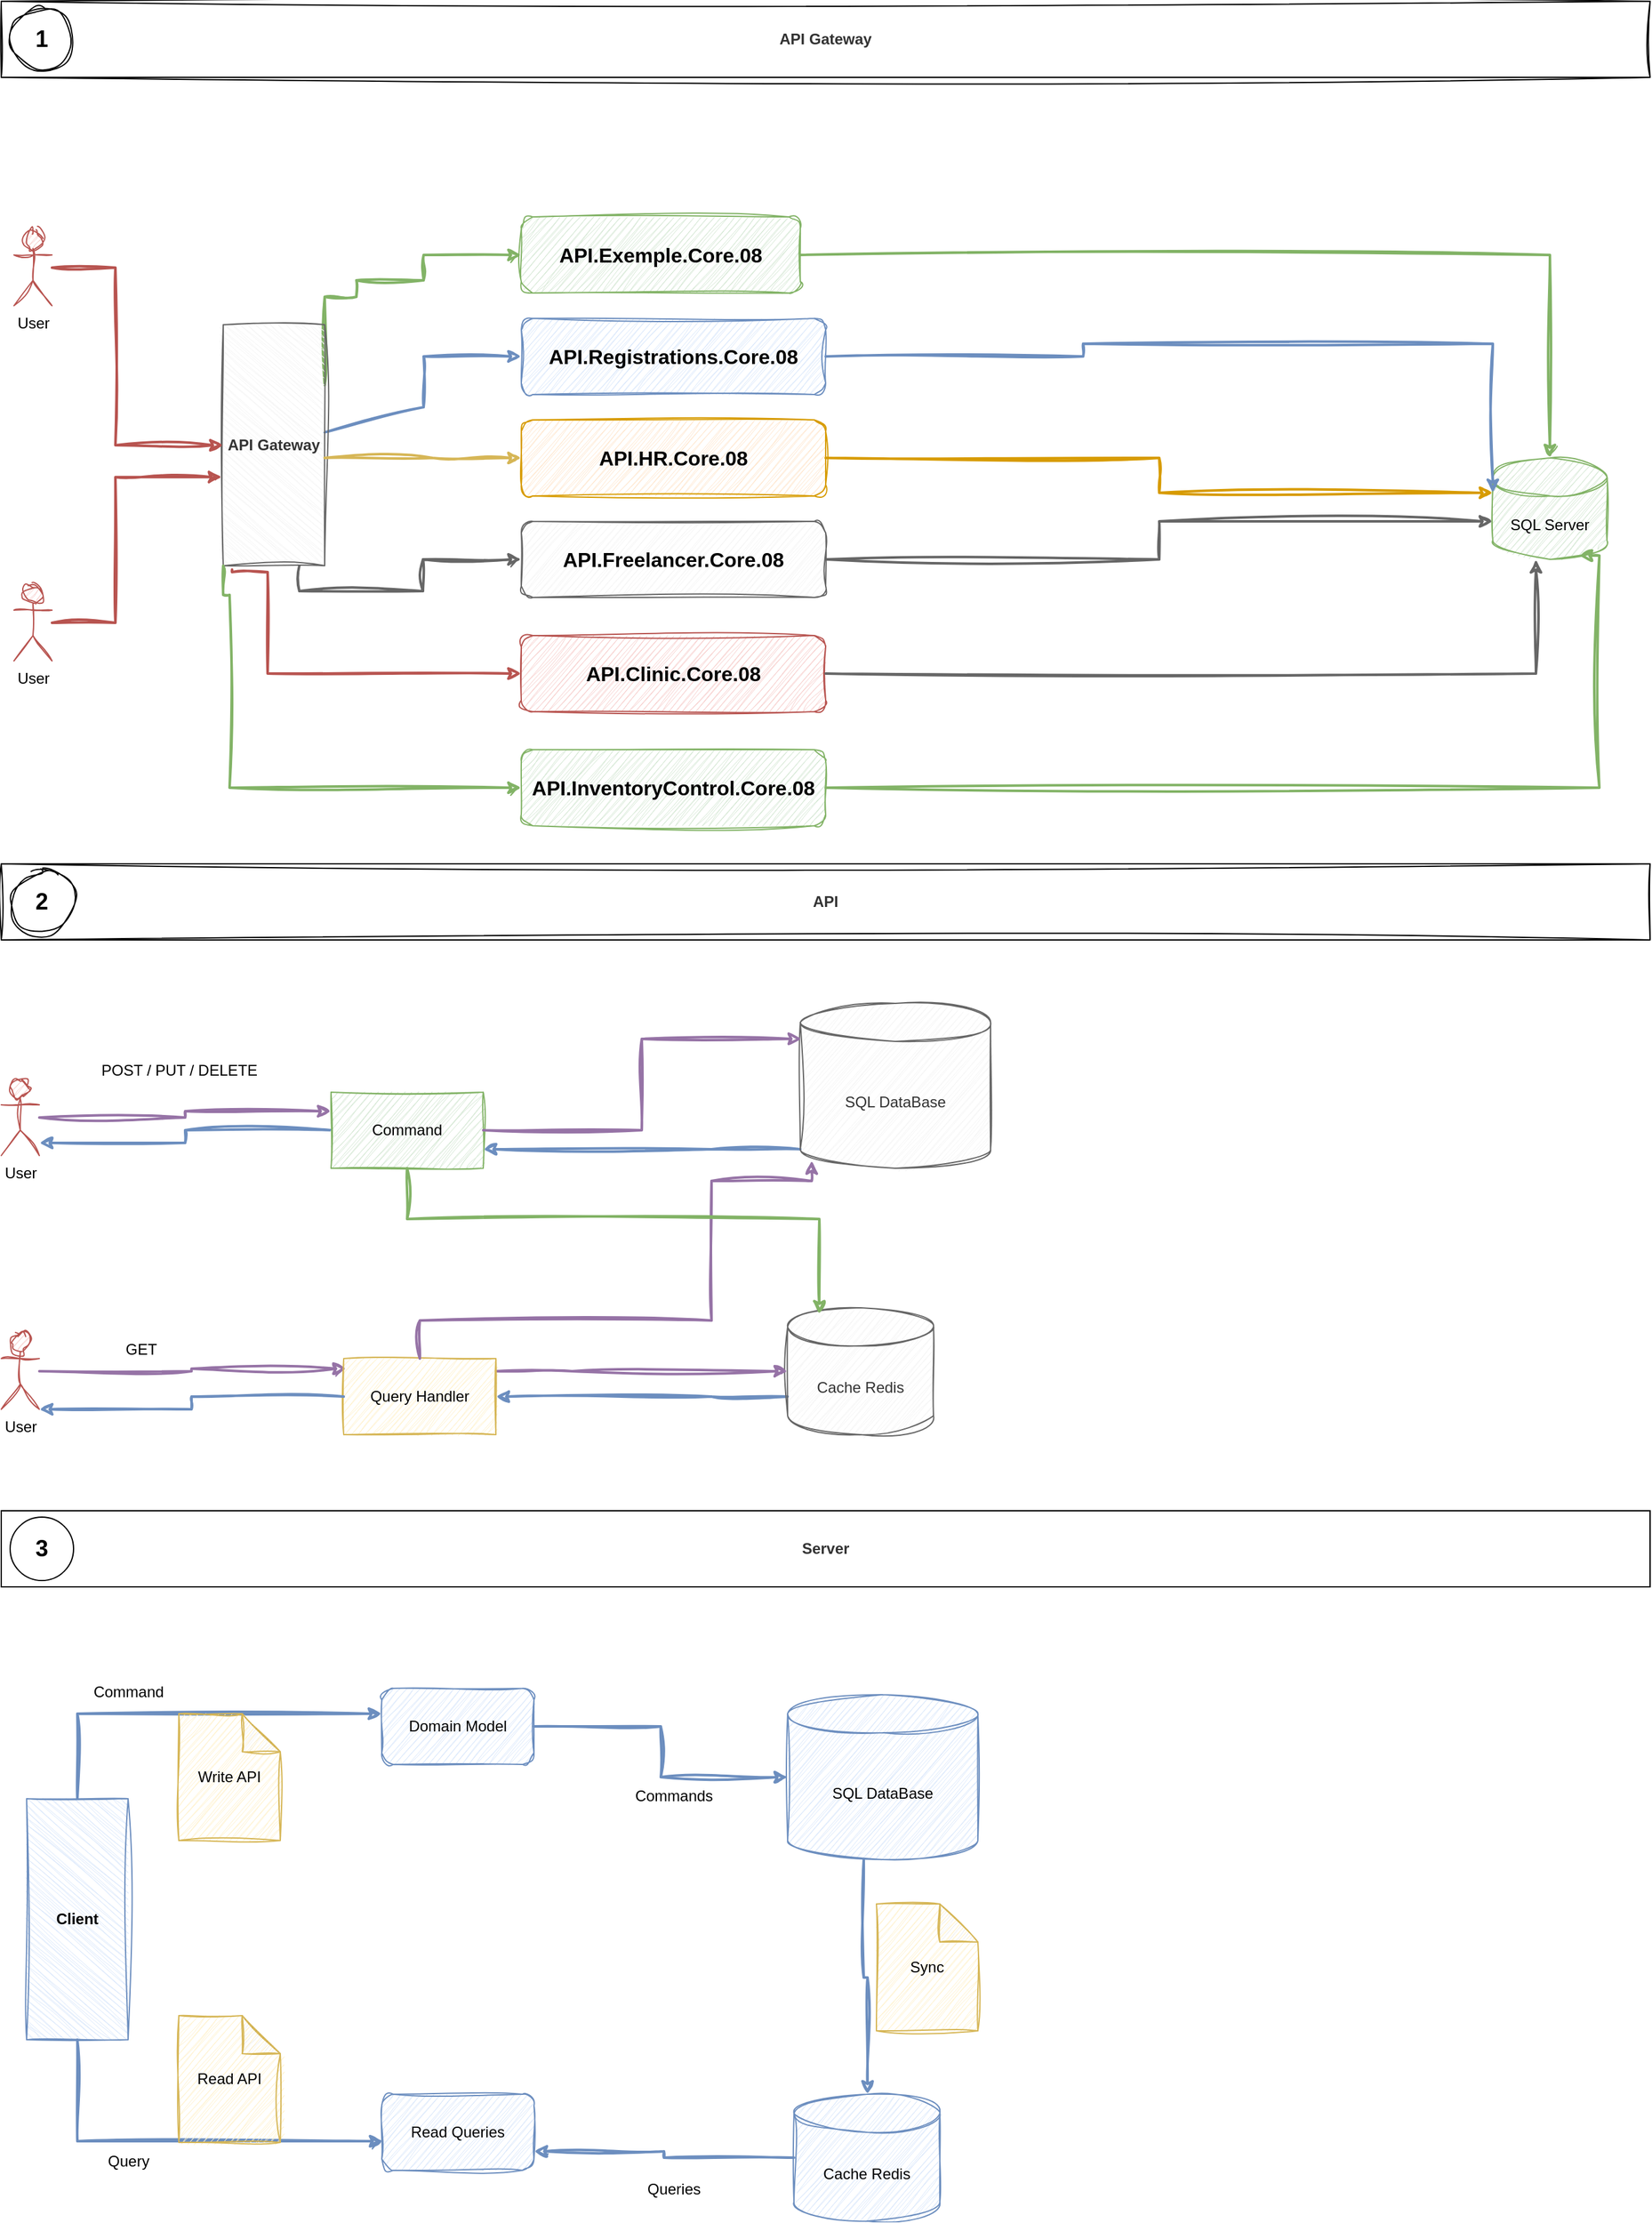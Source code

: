 <mxfile version="24.0.4" type="device">
  <diagram id="UpnjxEBypnCfxaO6hWaG" name="API Gateway">
    <mxGraphModel dx="2074" dy="836" grid="1" gridSize="10" guides="1" tooltips="1" connect="1" arrows="1" fold="1" page="1" pageScale="1" pageWidth="827" pageHeight="1169" math="0" shadow="0">
      <root>
        <mxCell id="0" />
        <mxCell id="1" parent="0" />
        <mxCell id="lg76CUhgI_q97KbNqbia-1" style="edgeStyle=orthogonalEdgeStyle;rounded=0;orthogonalLoop=1;jettySize=auto;html=1;entryX=0;entryY=0.5;entryDx=0;entryDy=0;exitX=0.25;exitY=0;exitDx=0;exitDy=0;fillColor=#d5e8d4;strokeColor=#82b366;strokeWidth=2;sketch=1;curveFitting=1;jiggle=2;" parent="1" source="lg76CUhgI_q97KbNqbia-4" target="lg76CUhgI_q97KbNqbia-10" edge="1">
          <mxGeometry relative="1" as="geometry">
            <Array as="points">
              <mxPoint x="300" y="273" />
              <mxPoint x="300" y="260" />
              <mxPoint x="353" y="260" />
              <mxPoint x="353" y="240" />
            </Array>
          </mxGeometry>
        </mxCell>
        <mxCell id="lg76CUhgI_q97KbNqbia-2" style="edgeStyle=orthogonalEdgeStyle;rounded=0;orthogonalLoop=1;jettySize=auto;html=1;strokeWidth=2;fillColor=#dae8fc;strokeColor=#6c8ebf;sketch=1;curveFitting=1;jiggle=2;" parent="1" source="lg76CUhgI_q97KbNqbia-4" target="lg76CUhgI_q97KbNqbia-11" edge="1">
          <mxGeometry relative="1" as="geometry">
            <Array as="points">
              <mxPoint x="353" y="360" />
              <mxPoint x="353" y="320" />
            </Array>
          </mxGeometry>
        </mxCell>
        <mxCell id="lg76CUhgI_q97KbNqbia-4" value="API Gateway" style="rounded=0;whiteSpace=wrap;html=1;rotation=90;verticalAlign=middle;horizontal=0;fontStyle=1;fillColor=#f5f5f5;fontColor=#333333;strokeColor=#666666;sketch=1;curveFitting=1;jiggle=2;" parent="1" vertex="1">
          <mxGeometry x="140" y="350" width="190" height="80" as="geometry" />
        </mxCell>
        <mxCell id="lg76CUhgI_q97KbNqbia-5" style="edgeStyle=orthogonalEdgeStyle;rounded=0;orthogonalLoop=1;jettySize=auto;html=1;fillColor=#f8cecc;strokeColor=#b85450;strokeWidth=2;sketch=1;curveFitting=1;jiggle=2;" parent="1" source="lg76CUhgI_q97KbNqbia-6" target="lg76CUhgI_q97KbNqbia-4" edge="1">
          <mxGeometry relative="1" as="geometry">
            <Array as="points">
              <mxPoint x="110" y="250" />
              <mxPoint x="110" y="390" />
            </Array>
          </mxGeometry>
        </mxCell>
        <mxCell id="lg76CUhgI_q97KbNqbia-6" value="User" style="shape=umlActor;verticalLabelPosition=bottom;verticalAlign=top;html=1;outlineConnect=0;fillColor=#f8cecc;strokeColor=#b85450;sketch=1;curveFitting=1;jiggle=2;" parent="1" vertex="1">
          <mxGeometry x="30" y="220" width="30" height="60" as="geometry" />
        </mxCell>
        <mxCell id="lg76CUhgI_q97KbNqbia-7" value="User" style="shape=umlActor;verticalLabelPosition=bottom;verticalAlign=top;html=1;outlineConnect=0;fillColor=#f8cecc;strokeColor=#b85450;sketch=1;curveFitting=1;jiggle=2;" parent="1" vertex="1">
          <mxGeometry x="30" y="500" width="30" height="60" as="geometry" />
        </mxCell>
        <mxCell id="lg76CUhgI_q97KbNqbia-8" style="edgeStyle=orthogonalEdgeStyle;rounded=0;orthogonalLoop=1;jettySize=auto;html=1;entryX=0.632;entryY=1.013;entryDx=0;entryDy=0;entryPerimeter=0;fillColor=#f8cecc;strokeColor=#b85450;strokeWidth=2;sketch=1;curveFitting=1;jiggle=2;" parent="1" source="lg76CUhgI_q97KbNqbia-7" target="lg76CUhgI_q97KbNqbia-4" edge="1">
          <mxGeometry relative="1" as="geometry">
            <Array as="points">
              <mxPoint x="110" y="530" />
              <mxPoint x="110" y="415" />
            </Array>
          </mxGeometry>
        </mxCell>
        <mxCell id="lg76CUhgI_q97KbNqbia-9" style="edgeStyle=orthogonalEdgeStyle;rounded=0;orthogonalLoop=1;jettySize=auto;html=1;strokeWidth=2;fillColor=#d5e8d4;strokeColor=#82b366;sketch=1;curveFitting=1;jiggle=2;" parent="1" source="lg76CUhgI_q97KbNqbia-10" target="lg76CUhgI_q97KbNqbia-14" edge="1">
          <mxGeometry relative="1" as="geometry" />
        </mxCell>
        <mxCell id="lg76CUhgI_q97KbNqbia-10" value="&lt;span style=&quot;font-size: 16px; font-weight: 700;&quot;&gt;API.Exemple.Core.08&lt;/span&gt;" style="rounded=1;whiteSpace=wrap;html=1;fillColor=#d5e8d4;strokeColor=#82b366;sketch=1;curveFitting=1;jiggle=2;" parent="1" vertex="1">
          <mxGeometry x="430" y="210" width="220" height="60" as="geometry" />
        </mxCell>
        <mxCell id="lg76CUhgI_q97KbNqbia-11" value="&lt;span style=&quot;font-size: 16px; font-weight: 700;&quot;&gt;API.Registrations.Core.08&lt;/span&gt;" style="rounded=1;whiteSpace=wrap;html=1;fillColor=#dae8fc;strokeColor=#6c8ebf;sketch=1;curveFitting=1;jiggle=2;" parent="1" vertex="1">
          <mxGeometry x="430" y="290" width="240" height="60" as="geometry" />
        </mxCell>
        <mxCell id="lg76CUhgI_q97KbNqbia-12" style="edgeStyle=orthogonalEdgeStyle;rounded=0;orthogonalLoop=1;jettySize=auto;html=1;strokeWidth=2;fillColor=#ffe6cc;strokeColor=#d79b00;sketch=1;curveFitting=1;jiggle=2;entryX=0;entryY=0;entryDx=0;entryDy=27.5;entryPerimeter=0;" parent="1" source="lg76CUhgI_q97KbNqbia-13" target="lg76CUhgI_q97KbNqbia-14" edge="1">
          <mxGeometry relative="1" as="geometry">
            <mxPoint x="715" y="740" as="targetPoint" />
          </mxGeometry>
        </mxCell>
        <mxCell id="lg76CUhgI_q97KbNqbia-13" value="&lt;span style=&quot;font-size: 16px; font-weight: 700;&quot;&gt;API.HR.Core.08&lt;/span&gt;" style="rounded=1;whiteSpace=wrap;html=1;fillColor=#ffe6cc;strokeColor=#d79b00;sketch=1;curveFitting=1;jiggle=2;" parent="1" vertex="1">
          <mxGeometry x="430" y="370" width="240" height="60" as="geometry" />
        </mxCell>
        <mxCell id="lg76CUhgI_q97KbNqbia-14" value="SQL Server" style="shape=cylinder3;whiteSpace=wrap;html=1;boundedLbl=1;backgroundOutline=1;size=15;fillColor=#d5e8d4;strokeColor=#82b366;sketch=1;curveFitting=1;jiggle=2;" parent="1" vertex="1">
          <mxGeometry x="1196" y="400" width="90" height="80" as="geometry" />
        </mxCell>
        <mxCell id="lg76CUhgI_q97KbNqbia-16" style="edgeStyle=orthogonalEdgeStyle;rounded=0;orthogonalLoop=1;jettySize=auto;html=1;entryX=0;entryY=0;entryDx=0;entryDy=27.5;entryPerimeter=0;fillColor=#dae8fc;strokeColor=#6c8ebf;strokeWidth=2;sketch=1;curveFitting=1;jiggle=2;" parent="1" source="lg76CUhgI_q97KbNqbia-11" target="lg76CUhgI_q97KbNqbia-14" edge="1">
          <mxGeometry relative="1" as="geometry">
            <mxPoint x="670" y="322.5" as="targetPoint" />
            <Array as="points">
              <mxPoint x="873" y="320" />
              <mxPoint x="873" y="310" />
              <mxPoint x="1196" y="310" />
            </Array>
          </mxGeometry>
        </mxCell>
        <mxCell id="lg76CUhgI_q97KbNqbia-18" value="&lt;span style=&quot;color: rgb(51, 51, 51); font-weight: 700;&quot;&gt;API Gateway&lt;/span&gt;" style="rounded=0;whiteSpace=wrap;html=1;sketch=1;curveFitting=1;jiggle=2;" parent="1" vertex="1">
          <mxGeometry x="20" y="40" width="1300" height="60" as="geometry" />
        </mxCell>
        <mxCell id="lg76CUhgI_q97KbNqbia-19" value="&lt;b&gt;&lt;font style=&quot;font-size: 18px;&quot;&gt;1&lt;/font&gt;&lt;/b&gt;" style="ellipse;whiteSpace=wrap;html=1;aspect=fixed;sketch=1;curveFitting=1;jiggle=2;" parent="1" vertex="1">
          <mxGeometry x="27" y="45" width="50" height="50" as="geometry" />
        </mxCell>
        <mxCell id="lg76CUhgI_q97KbNqbia-20" value="&lt;font color=&quot;#333333&quot;&gt;&lt;b&gt;API&lt;/b&gt;&lt;/font&gt;" style="rounded=0;whiteSpace=wrap;html=1;sketch=1;curveFitting=1;jiggle=2;" parent="1" vertex="1">
          <mxGeometry x="20" y="720" width="1300" height="60" as="geometry" />
        </mxCell>
        <mxCell id="lg76CUhgI_q97KbNqbia-21" value="&lt;b&gt;&lt;font style=&quot;font-size: 18px;&quot;&gt;2&lt;/font&gt;&lt;/b&gt;" style="ellipse;whiteSpace=wrap;html=1;aspect=fixed;sketch=1;curveFitting=1;jiggle=2;" parent="1" vertex="1">
          <mxGeometry x="27" y="725" width="50" height="50" as="geometry" />
        </mxCell>
        <mxCell id="lg76CUhgI_q97KbNqbia-22" style="edgeStyle=orthogonalEdgeStyle;rounded=0;orthogonalLoop=1;jettySize=auto;html=1;entryX=1;entryY=0.75;entryDx=0;entryDy=0;fillColor=#dae8fc;strokeColor=#6c8ebf;strokeWidth=2;sketch=1;curveFitting=1;jiggle=2;" parent="1" source="lg76CUhgI_q97KbNqbia-23" target="lg76CUhgI_q97KbNqbia-36" edge="1">
          <mxGeometry relative="1" as="geometry">
            <Array as="points">
              <mxPoint x="580" y="945" />
              <mxPoint x="580" y="945" />
            </Array>
          </mxGeometry>
        </mxCell>
        <mxCell id="lg76CUhgI_q97KbNqbia-23" value="SQL DataBase" style="shape=cylinder3;whiteSpace=wrap;html=1;boundedLbl=1;backgroundOutline=1;size=15;sketch=1;curveFitting=1;jiggle=2;fillColor=#f5f5f5;fontColor=#333333;strokeColor=#666666;" parent="1" vertex="1">
          <mxGeometry x="650" y="830" width="150" height="130" as="geometry" />
        </mxCell>
        <mxCell id="lg76CUhgI_q97KbNqbia-24" style="edgeStyle=orthogonalEdgeStyle;rounded=0;orthogonalLoop=1;jettySize=auto;html=1;entryX=1;entryY=0.5;entryDx=0;entryDy=0;sketch=1;curveFitting=1;jiggle=2;fillColor=#dae8fc;strokeColor=#6c8ebf;strokeWidth=2;" parent="1" source="lg76CUhgI_q97KbNqbia-25" target="lg76CUhgI_q97KbNqbia-31" edge="1">
          <mxGeometry relative="1" as="geometry">
            <Array as="points">
              <mxPoint x="580" y="1140" />
              <mxPoint x="580" y="1140" />
            </Array>
          </mxGeometry>
        </mxCell>
        <mxCell id="lg76CUhgI_q97KbNqbia-25" value="Cache Redis" style="shape=cylinder3;whiteSpace=wrap;html=1;boundedLbl=1;backgroundOutline=1;size=15;sketch=1;curveFitting=1;jiggle=2;fillColor=#f5f5f5;fontColor=#333333;strokeColor=#666666;" parent="1" vertex="1">
          <mxGeometry x="640" y="1070" width="115" height="100" as="geometry" />
        </mxCell>
        <mxCell id="lg76CUhgI_q97KbNqbia-26" style="edgeStyle=orthogonalEdgeStyle;rounded=0;orthogonalLoop=1;jettySize=auto;html=1;entryX=0;entryY=0.25;entryDx=0;entryDy=0;fillColor=#e1d5e7;strokeColor=#9673a6;sketch=1;curveFitting=1;jiggle=2;strokeWidth=2;" parent="1" source="lg76CUhgI_q97KbNqbia-27" target="lg76CUhgI_q97KbNqbia-36" edge="1">
          <mxGeometry relative="1" as="geometry" />
        </mxCell>
        <mxCell id="lg76CUhgI_q97KbNqbia-27" value="User" style="shape=umlActor;verticalLabelPosition=bottom;verticalAlign=top;html=1;outlineConnect=0;fillColor=#f8cecc;strokeColor=#b85450;sketch=1;curveFitting=1;jiggle=2;" parent="1" vertex="1">
          <mxGeometry x="20" y="890" width="30" height="60" as="geometry" />
        </mxCell>
        <mxCell id="lg76CUhgI_q97KbNqbia-28" style="edgeStyle=orthogonalEdgeStyle;rounded=0;orthogonalLoop=1;jettySize=auto;html=1;entryX=0.017;entryY=0.133;entryDx=0;entryDy=0;entryPerimeter=0;strokeWidth=2;fillColor=#e1d5e7;strokeColor=#9673a6;sketch=1;curveFitting=1;jiggle=2;" parent="1" source="lg76CUhgI_q97KbNqbia-29" target="lg76CUhgI_q97KbNqbia-31" edge="1">
          <mxGeometry relative="1" as="geometry" />
        </mxCell>
        <mxCell id="lg76CUhgI_q97KbNqbia-29" value="User" style="shape=umlActor;verticalLabelPosition=bottom;verticalAlign=top;html=1;outlineConnect=0;fillColor=#f8cecc;strokeColor=#b85450;sketch=1;curveFitting=1;jiggle=2;" parent="1" vertex="1">
          <mxGeometry x="20" y="1090" width="30" height="60" as="geometry" />
        </mxCell>
        <mxCell id="lg76CUhgI_q97KbNqbia-30" style="edgeStyle=orthogonalEdgeStyle;rounded=0;orthogonalLoop=1;jettySize=auto;html=1;fillColor=#e1d5e7;strokeColor=#9673a6;strokeWidth=2;sketch=1;curveFitting=1;jiggle=2;" parent="1" source="lg76CUhgI_q97KbNqbia-31" target="lg76CUhgI_q97KbNqbia-25" edge="1">
          <mxGeometry relative="1" as="geometry">
            <Array as="points">
              <mxPoint x="470" y="1120" />
              <mxPoint x="470" y="1120" />
            </Array>
          </mxGeometry>
        </mxCell>
        <mxCell id="lg76CUhgI_q97KbNqbia-31" value="Query&amp;nbsp;Handler" style="rounded=0;whiteSpace=wrap;html=1;fillColor=#fff2cc;strokeColor=#d6b656;sketch=1;curveFitting=1;jiggle=2;" parent="1" vertex="1">
          <mxGeometry x="290" y="1110" width="120" height="60" as="geometry" />
        </mxCell>
        <mxCell id="lg76CUhgI_q97KbNqbia-32" style="edgeStyle=orthogonalEdgeStyle;rounded=0;orthogonalLoop=1;jettySize=auto;html=1;entryX=1;entryY=1;entryDx=0;entryDy=0;entryPerimeter=0;fillColor=#dae8fc;strokeColor=#6c8ebf;strokeWidth=2;sketch=1;curveFitting=1;jiggle=2;" parent="1" source="lg76CUhgI_q97KbNqbia-31" target="lg76CUhgI_q97KbNqbia-29" edge="1">
          <mxGeometry relative="1" as="geometry">
            <Array as="points">
              <mxPoint x="170" y="1140" />
              <mxPoint x="170" y="1150" />
            </Array>
          </mxGeometry>
        </mxCell>
        <mxCell id="lg76CUhgI_q97KbNqbia-33" value="GET" style="text;html=1;align=center;verticalAlign=middle;resizable=0;points=[];autosize=1;strokeColor=none;fillColor=none;sketch=1;curveFitting=1;jiggle=2;" parent="1" vertex="1">
          <mxGeometry x="105" y="1088" width="50" height="30" as="geometry" />
        </mxCell>
        <mxCell id="lg76CUhgI_q97KbNqbia-34" style="edgeStyle=orthogonalEdgeStyle;rounded=0;orthogonalLoop=1;jettySize=auto;html=1;entryX=0.06;entryY=0.954;entryDx=0;entryDy=0;entryPerimeter=0;fillColor=#e1d5e7;strokeColor=#9673a6;strokeWidth=2;sketch=1;curveFitting=1;jiggle=2;" parent="1" source="lg76CUhgI_q97KbNqbia-31" target="lg76CUhgI_q97KbNqbia-23" edge="1">
          <mxGeometry relative="1" as="geometry">
            <Array as="points">
              <mxPoint x="350" y="1080" />
              <mxPoint x="580" y="1080" />
              <mxPoint x="580" y="970" />
              <mxPoint x="659" y="970" />
            </Array>
          </mxGeometry>
        </mxCell>
        <mxCell id="lg76CUhgI_q97KbNqbia-35" style="edgeStyle=orthogonalEdgeStyle;rounded=0;orthogonalLoop=1;jettySize=auto;html=1;fillColor=#dae8fc;strokeColor=#6c8ebf;strokeWidth=2;sketch=1;curveFitting=1;jiggle=2;" parent="1" source="lg76CUhgI_q97KbNqbia-36" target="lg76CUhgI_q97KbNqbia-27" edge="1">
          <mxGeometry relative="1" as="geometry">
            <Array as="points">
              <mxPoint x="165" y="930" />
              <mxPoint x="165" y="940" />
            </Array>
          </mxGeometry>
        </mxCell>
        <mxCell id="lg76CUhgI_q97KbNqbia-36" value="Command" style="rounded=0;whiteSpace=wrap;html=1;fillColor=#d5e8d4;strokeColor=#82b366;sketch=1;curveFitting=1;jiggle=2;" parent="1" vertex="1">
          <mxGeometry x="280" y="900" width="120" height="60" as="geometry" />
        </mxCell>
        <mxCell id="lg76CUhgI_q97KbNqbia-37" style="edgeStyle=orthogonalEdgeStyle;rounded=0;orthogonalLoop=1;jettySize=auto;html=1;entryX=0.007;entryY=0.215;entryDx=0;entryDy=0;entryPerimeter=0;fillColor=#e1d5e7;strokeColor=#9673a6;sketch=1;curveFitting=1;jiggle=2;strokeWidth=2;" parent="1" source="lg76CUhgI_q97KbNqbia-36" target="lg76CUhgI_q97KbNqbia-23" edge="1">
          <mxGeometry relative="1" as="geometry" />
        </mxCell>
        <mxCell id="lg76CUhgI_q97KbNqbia-38" style="edgeStyle=orthogonalEdgeStyle;rounded=0;orthogonalLoop=1;jettySize=auto;html=1;entryX=0.217;entryY=0.05;entryDx=0;entryDy=0;entryPerimeter=0;fillColor=#d5e8d4;strokeColor=#82b366;sketch=1;curveFitting=1;jiggle=2;strokeWidth=2;" parent="1" source="lg76CUhgI_q97KbNqbia-36" target="lg76CUhgI_q97KbNqbia-25" edge="1">
          <mxGeometry relative="1" as="geometry">
            <Array as="points">
              <mxPoint x="340" y="1000" />
              <mxPoint x="665" y="1000" />
            </Array>
          </mxGeometry>
        </mxCell>
        <mxCell id="lg76CUhgI_q97KbNqbia-39" value="POST / PUT / DELETE" style="text;html=1;align=center;verticalAlign=middle;resizable=0;points=[];autosize=1;strokeColor=none;fillColor=none;sketch=1;curveFitting=1;jiggle=2;" parent="1" vertex="1">
          <mxGeometry x="85" y="868" width="150" height="30" as="geometry" />
        </mxCell>
        <mxCell id="lg76CUhgI_q97KbNqbia-40" value="&lt;font color=&quot;#333333&quot;&gt;&lt;b&gt;Server&lt;/b&gt;&lt;/font&gt;" style="rounded=0;whiteSpace=wrap;html=1;" parent="1" vertex="1">
          <mxGeometry x="20" y="1230" width="1300" height="60" as="geometry" />
        </mxCell>
        <mxCell id="lg76CUhgI_q97KbNqbia-41" value="&lt;b&gt;&lt;font style=&quot;font-size: 18px;&quot;&gt;3&lt;/font&gt;&lt;/b&gt;" style="ellipse;whiteSpace=wrap;html=1;aspect=fixed;" parent="1" vertex="1">
          <mxGeometry x="27" y="1235" width="50" height="50" as="geometry" />
        </mxCell>
        <mxCell id="lg76CUhgI_q97KbNqbia-42" style="edgeStyle=orthogonalEdgeStyle;rounded=0;orthogonalLoop=1;jettySize=auto;html=1;sketch=1;curveFitting=1;jiggle=2;strokeWidth=2;fillColor=#dae8fc;strokeColor=#6c8ebf;" parent="1" source="lg76CUhgI_q97KbNqbia-43" target="lg76CUhgI_q97KbNqbia-45" edge="1">
          <mxGeometry relative="1" as="geometry">
            <Array as="points">
              <mxPoint x="700" y="1598" />
              <mxPoint x="703" y="1598" />
            </Array>
          </mxGeometry>
        </mxCell>
        <mxCell id="lg76CUhgI_q97KbNqbia-43" value="SQL DataBase" style="shape=cylinder3;whiteSpace=wrap;html=1;boundedLbl=1;backgroundOutline=1;size=15;sketch=1;curveFitting=1;jiggle=2;fillColor=#dae8fc;strokeColor=#6c8ebf;" parent="1" vertex="1">
          <mxGeometry x="640" y="1375" width="150" height="130" as="geometry" />
        </mxCell>
        <mxCell id="lg76CUhgI_q97KbNqbia-44" style="edgeStyle=orthogonalEdgeStyle;rounded=0;orthogonalLoop=1;jettySize=auto;html=1;entryX=1;entryY=0.75;entryDx=0;entryDy=0;strokeWidth=2;sketch=1;curveFitting=1;jiggle=2;fillColor=#dae8fc;strokeColor=#6c8ebf;" parent="1" source="lg76CUhgI_q97KbNqbia-45" target="lg76CUhgI_q97KbNqbia-50" edge="1">
          <mxGeometry relative="1" as="geometry" />
        </mxCell>
        <mxCell id="lg76CUhgI_q97KbNqbia-45" value="Cache Redis" style="shape=cylinder3;whiteSpace=wrap;html=1;boundedLbl=1;backgroundOutline=1;size=15;sketch=1;curveFitting=1;jiggle=2;fillColor=#dae8fc;strokeColor=#6c8ebf;" parent="1" vertex="1">
          <mxGeometry x="645" y="1690" width="115" height="100" as="geometry" />
        </mxCell>
        <mxCell id="lg76CUhgI_q97KbNqbia-46" style="edgeStyle=orthogonalEdgeStyle;rounded=0;orthogonalLoop=1;jettySize=auto;html=1;sketch=1;curveFitting=1;jiggle=2;strokeWidth=2;fillColor=#dae8fc;strokeColor=#6c8ebf;" parent="1" source="lg76CUhgI_q97KbNqbia-47" target="lg76CUhgI_q97KbNqbia-49" edge="1">
          <mxGeometry relative="1" as="geometry">
            <Array as="points">
              <mxPoint x="80" y="1390" />
            </Array>
          </mxGeometry>
        </mxCell>
        <mxCell id="lg76CUhgI_q97KbNqbia-47" value="Client" style="rounded=0;whiteSpace=wrap;html=1;rotation=90;verticalAlign=middle;horizontal=0;fontStyle=1;fillColor=#dae8fc;strokeColor=#6c8ebf;sketch=1;curveFitting=1;jiggle=2;" parent="1" vertex="1">
          <mxGeometry x="-15" y="1512" width="190" height="80" as="geometry" />
        </mxCell>
        <mxCell id="lg76CUhgI_q97KbNqbia-48" style="edgeStyle=orthogonalEdgeStyle;rounded=0;orthogonalLoop=1;jettySize=auto;html=1;strokeWidth=2;sketch=1;curveFitting=1;jiggle=2;fillColor=#dae8fc;strokeColor=#6c8ebf;" parent="1" source="lg76CUhgI_q97KbNqbia-49" target="lg76CUhgI_q97KbNqbia-43" edge="1">
          <mxGeometry relative="1" as="geometry" />
        </mxCell>
        <mxCell id="lg76CUhgI_q97KbNqbia-49" value="Domain Model" style="rounded=1;whiteSpace=wrap;html=1;fillColor=#dae8fc;strokeColor=#6c8ebf;sketch=1;curveFitting=1;jiggle=2;" parent="1" vertex="1">
          <mxGeometry x="320" y="1370" width="120" height="60" as="geometry" />
        </mxCell>
        <mxCell id="lg76CUhgI_q97KbNqbia-50" value="Read Queries" style="rounded=1;whiteSpace=wrap;html=1;fillColor=#dae8fc;strokeColor=#6c8ebf;sketch=1;curveFitting=1;jiggle=2;" parent="1" vertex="1">
          <mxGeometry x="320" y="1690" width="120" height="60" as="geometry" />
        </mxCell>
        <mxCell id="lg76CUhgI_q97KbNqbia-51" value="Write API" style="shape=note;whiteSpace=wrap;html=1;backgroundOutline=1;darkOpacity=0.05;sketch=1;curveFitting=1;jiggle=2;fillColor=#fff2cc;strokeColor=#d6b656;" parent="1" vertex="1">
          <mxGeometry x="160" y="1390" width="80" height="100" as="geometry" />
        </mxCell>
        <mxCell id="lg76CUhgI_q97KbNqbia-52" style="edgeStyle=orthogonalEdgeStyle;rounded=0;orthogonalLoop=1;jettySize=auto;html=1;entryX=0.008;entryY=0.617;entryDx=0;entryDy=0;entryPerimeter=0;sketch=1;curveFitting=1;jiggle=2;strokeWidth=2;fillColor=#dae8fc;strokeColor=#6c8ebf;" parent="1" source="lg76CUhgI_q97KbNqbia-47" target="lg76CUhgI_q97KbNqbia-50" edge="1">
          <mxGeometry relative="1" as="geometry">
            <Array as="points">
              <mxPoint x="80" y="1727" />
            </Array>
          </mxGeometry>
        </mxCell>
        <mxCell id="lg76CUhgI_q97KbNqbia-53" value="Read API" style="shape=note;whiteSpace=wrap;html=1;backgroundOutline=1;darkOpacity=0.05;sketch=1;curveFitting=1;jiggle=2;fillColor=#fff2cc;strokeColor=#d6b656;" parent="1" vertex="1">
          <mxGeometry x="160" y="1628" width="80" height="100" as="geometry" />
        </mxCell>
        <mxCell id="lg76CUhgI_q97KbNqbia-54" value="Sync" style="shape=note;whiteSpace=wrap;html=1;backgroundOutline=1;darkOpacity=0.05;sketch=1;curveFitting=1;jiggle=2;fillColor=#fff2cc;strokeColor=#d6b656;" parent="1" vertex="1">
          <mxGeometry x="710" y="1540" width="80" height="100" as="geometry" />
        </mxCell>
        <mxCell id="lg76CUhgI_q97KbNqbia-55" value="Command" style="text;html=1;align=center;verticalAlign=middle;resizable=0;points=[];autosize=1;strokeColor=none;fillColor=none;strokeWidth=12;" parent="1" vertex="1">
          <mxGeometry x="80" y="1358" width="80" height="30" as="geometry" />
        </mxCell>
        <mxCell id="lg76CUhgI_q97KbNqbia-56" value="Query" style="text;html=1;align=center;verticalAlign=middle;resizable=0;points=[];autosize=1;strokeColor=none;fillColor=none;strokeWidth=12;" parent="1" vertex="1">
          <mxGeometry x="90" y="1728" width="60" height="30" as="geometry" />
        </mxCell>
        <mxCell id="lg76CUhgI_q97KbNqbia-57" value="Queries" style="text;html=1;align=center;verticalAlign=middle;resizable=0;points=[];autosize=1;strokeColor=none;fillColor=none;strokeWidth=12;" parent="1" vertex="1">
          <mxGeometry x="515" y="1750" width="70" height="30" as="geometry" />
        </mxCell>
        <mxCell id="lg76CUhgI_q97KbNqbia-58" value="Commands" style="text;html=1;align=center;verticalAlign=middle;resizable=0;points=[];autosize=1;strokeColor=none;fillColor=none;strokeWidth=12;" parent="1" vertex="1">
          <mxGeometry x="510" y="1440" width="80" height="30" as="geometry" />
        </mxCell>
        <mxCell id="5tMwFqsSyj8gy270x245-3" style="edgeStyle=orthogonalEdgeStyle;rounded=0;orthogonalLoop=1;jettySize=auto;html=1;strokeWidth=2;fillColor=#fff2cc;strokeColor=#d6b656;sketch=1;curveFitting=1;jiggle=2;" parent="1" edge="1">
          <mxGeometry relative="1" as="geometry">
            <mxPoint x="275" y="400" as="sourcePoint" />
            <mxPoint x="430" y="400" as="targetPoint" />
            <Array as="points">
              <mxPoint x="360" y="400" />
              <mxPoint x="360" y="400" />
            </Array>
          </mxGeometry>
        </mxCell>
        <mxCell id="MnZ8lZNe-N6XdQyVDCFG-1" value="&lt;span style=&quot;color: rgb(0, 0, 0); font-size: 16px; font-weight: 700;&quot;&gt;API.Freelancer.Core.08&lt;/span&gt;" style="rounded=1;whiteSpace=wrap;html=1;fillColor=#f5f5f5;strokeColor=#666666;sketch=1;curveFitting=1;jiggle=2;fontColor=#333333;" parent="1" vertex="1">
          <mxGeometry x="430" y="450" width="240" height="60" as="geometry" />
        </mxCell>
        <mxCell id="MnZ8lZNe-N6XdQyVDCFG-2" style="edgeStyle=orthogonalEdgeStyle;rounded=0;orthogonalLoop=1;jettySize=auto;html=1;strokeWidth=2;fillColor=#f5f5f5;strokeColor=#666666;sketch=1;curveFitting=1;jiggle=2;entryX=0;entryY=0.5;entryDx=0;entryDy=0;exitX=1;exitY=0.25;exitDx=0;exitDy=0;" parent="1" source="lg76CUhgI_q97KbNqbia-4" target="MnZ8lZNe-N6XdQyVDCFG-1" edge="1">
          <mxGeometry relative="1" as="geometry">
            <mxPoint x="265" y="520" as="sourcePoint" />
            <mxPoint x="420" y="520" as="targetPoint" />
            <Array as="points" />
          </mxGeometry>
        </mxCell>
        <mxCell id="Docn9kYZ7vSpXgYzr5KD-1" value="&lt;span style=&quot;font-size: 16px; font-weight: 700;&quot;&gt;API.Clinic.Core.08&lt;/span&gt;" style="rounded=1;whiteSpace=wrap;html=1;fillColor=#f8cecc;strokeColor=#b85450;sketch=1;curveFitting=1;jiggle=2;" parent="1" vertex="1">
          <mxGeometry x="430" y="540" width="240" height="60" as="geometry" />
        </mxCell>
        <mxCell id="Docn9kYZ7vSpXgYzr5KD-2" style="edgeStyle=orthogonalEdgeStyle;rounded=0;orthogonalLoop=1;jettySize=auto;html=1;strokeWidth=2;fillColor=#f8cecc;strokeColor=#b85450;sketch=1;curveFitting=1;jiggle=2;entryX=0;entryY=0.5;entryDx=0;entryDy=0;exitX=1.016;exitY=0.913;exitDx=0;exitDy=0;exitPerimeter=0;" parent="1" source="lg76CUhgI_q97KbNqbia-4" target="Docn9kYZ7vSpXgYzr5KD-1" edge="1">
          <mxGeometry relative="1" as="geometry">
            <mxPoint x="255" y="495" as="sourcePoint" />
            <mxPoint x="420" y="600" as="targetPoint" />
            <Array as="points">
              <mxPoint x="202" y="490" />
              <mxPoint x="230" y="490" />
              <mxPoint x="230" y="570" />
            </Array>
          </mxGeometry>
        </mxCell>
        <mxCell id="Docn9kYZ7vSpXgYzr5KD-4" style="edgeStyle=orthogonalEdgeStyle;rounded=0;orthogonalLoop=1;jettySize=auto;html=1;strokeWidth=2;fillColor=#f5f5f5;strokeColor=#666666;sketch=1;curveFitting=1;jiggle=2;exitX=1;exitY=0.5;exitDx=0;exitDy=0;" parent="1" source="MnZ8lZNe-N6XdQyVDCFG-1" target="lg76CUhgI_q97KbNqbia-14" edge="1">
          <mxGeometry relative="1" as="geometry">
            <mxPoint x="680" y="480" as="sourcePoint" />
            <mxPoint x="1206" y="508" as="targetPoint" />
            <Array as="points">
              <mxPoint x="933" y="480" />
              <mxPoint x="933" y="450" />
            </Array>
          </mxGeometry>
        </mxCell>
        <mxCell id="Docn9kYZ7vSpXgYzr5KD-5" style="edgeStyle=orthogonalEdgeStyle;rounded=0;orthogonalLoop=1;jettySize=auto;html=1;strokeWidth=2;fillColor=#f5f5f5;strokeColor=#666666;sketch=1;curveFitting=1;jiggle=2;exitX=1;exitY=0.5;exitDx=0;exitDy=0;" parent="1" source="Docn9kYZ7vSpXgYzr5KD-1" target="lg76CUhgI_q97KbNqbia-14" edge="1">
          <mxGeometry relative="1" as="geometry">
            <mxPoint x="680" y="570" as="sourcePoint" />
            <mxPoint x="1206" y="530" as="targetPoint" />
            <Array as="points">
              <mxPoint x="1230" y="570" />
            </Array>
          </mxGeometry>
        </mxCell>
        <mxCell id="YD12FDsrwOs8ktwwAdGp-1" value="&lt;span style=&quot;font-size: 16px; font-weight: 700;&quot;&gt;API.InventoryControl.Core.08&lt;/span&gt;" style="rounded=1;whiteSpace=wrap;html=1;fillColor=#d5e8d4;strokeColor=#82b366;sketch=1;curveFitting=1;jiggle=2;" parent="1" vertex="1">
          <mxGeometry x="430" y="630" width="240" height="60" as="geometry" />
        </mxCell>
        <mxCell id="YD12FDsrwOs8ktwwAdGp-2" style="edgeStyle=orthogonalEdgeStyle;rounded=0;orthogonalLoop=1;jettySize=auto;html=1;strokeWidth=2;fillColor=#d5e8d4;strokeColor=#82b366;sketch=1;curveFitting=1;jiggle=2;entryX=0;entryY=0.5;entryDx=0;entryDy=0;exitX=1;exitY=1;exitDx=0;exitDy=0;" parent="1" source="lg76CUhgI_q97KbNqbia-4" target="YD12FDsrwOs8ktwwAdGp-1" edge="1">
          <mxGeometry relative="1" as="geometry">
            <mxPoint x="202" y="508" as="sourcePoint" />
            <mxPoint x="420" y="690" as="targetPoint" />
            <Array as="points">
              <mxPoint x="195" y="508" />
              <mxPoint x="200" y="508" />
              <mxPoint x="200" y="660" />
            </Array>
          </mxGeometry>
        </mxCell>
        <mxCell id="YD12FDsrwOs8ktwwAdGp-3" style="edgeStyle=orthogonalEdgeStyle;rounded=0;orthogonalLoop=1;jettySize=auto;html=1;strokeWidth=2;fillColor=#d5e8d4;strokeColor=#82b366;sketch=1;curveFitting=1;jiggle=2;exitX=1;exitY=0.5;exitDx=0;exitDy=0;entryX=0.756;entryY=0.963;entryDx=0;entryDy=0;entryPerimeter=0;" parent="1" source="YD12FDsrwOs8ktwwAdGp-1" target="lg76CUhgI_q97KbNqbia-14" edge="1">
          <mxGeometry relative="1" as="geometry">
            <mxPoint x="680" y="660" as="sourcePoint" />
            <mxPoint x="1230" y="570" as="targetPoint" />
            <Array as="points">
              <mxPoint x="1280" y="660" />
              <mxPoint x="1280" y="477" />
            </Array>
          </mxGeometry>
        </mxCell>
      </root>
    </mxGraphModel>
  </diagram>
</mxfile>
